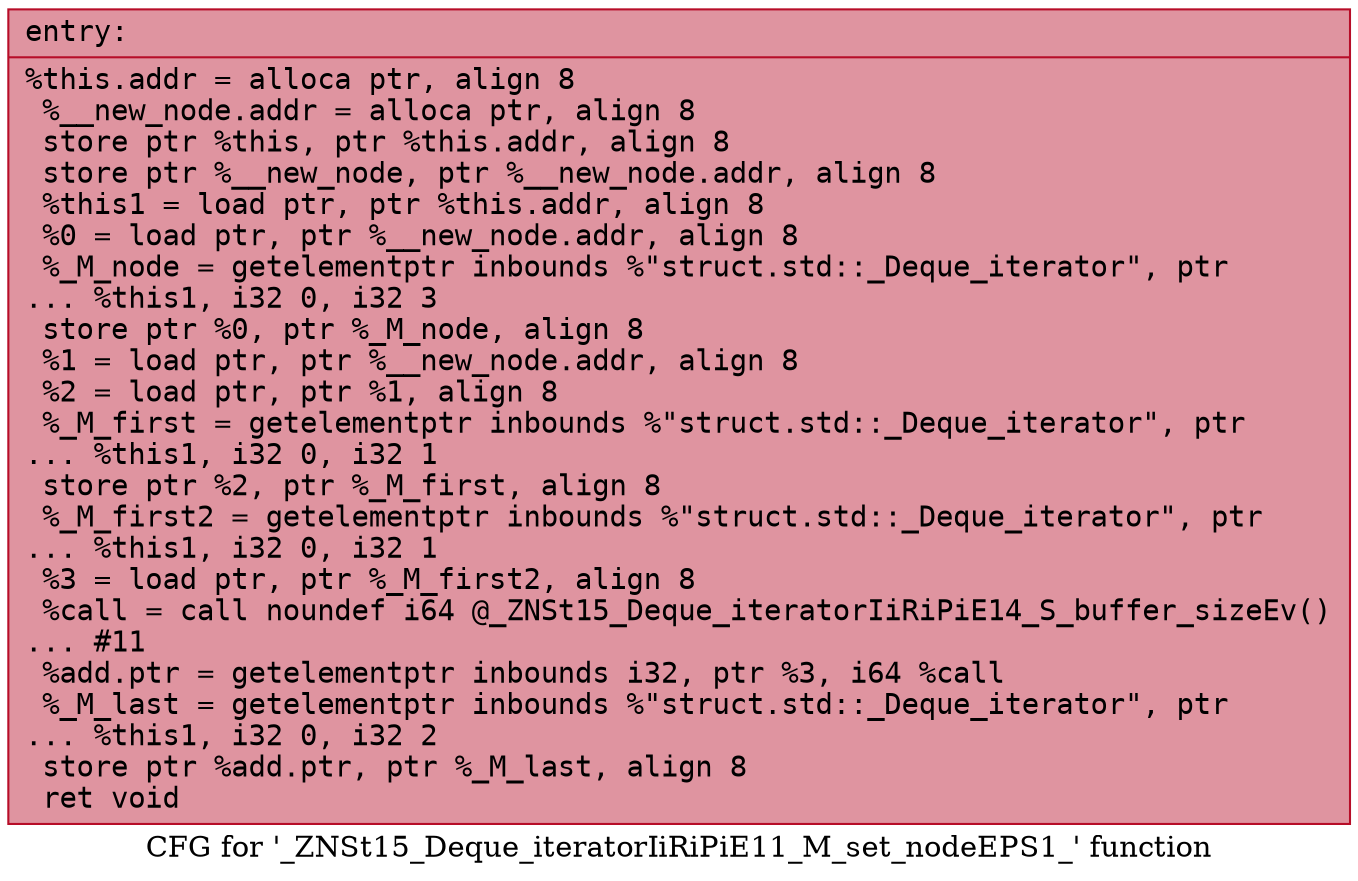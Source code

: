 digraph "CFG for '_ZNSt15_Deque_iteratorIiRiPiE11_M_set_nodeEPS1_' function" {
	label="CFG for '_ZNSt15_Deque_iteratorIiRiPiE11_M_set_nodeEPS1_' function";

	Node0x56461941dae0 [shape=record,color="#b70d28ff", style=filled, fillcolor="#b70d2870" fontname="Courier",label="{entry:\l|  %this.addr = alloca ptr, align 8\l  %__new_node.addr = alloca ptr, align 8\l  store ptr %this, ptr %this.addr, align 8\l  store ptr %__new_node, ptr %__new_node.addr, align 8\l  %this1 = load ptr, ptr %this.addr, align 8\l  %0 = load ptr, ptr %__new_node.addr, align 8\l  %_M_node = getelementptr inbounds %\"struct.std::_Deque_iterator\", ptr\l... %this1, i32 0, i32 3\l  store ptr %0, ptr %_M_node, align 8\l  %1 = load ptr, ptr %__new_node.addr, align 8\l  %2 = load ptr, ptr %1, align 8\l  %_M_first = getelementptr inbounds %\"struct.std::_Deque_iterator\", ptr\l... %this1, i32 0, i32 1\l  store ptr %2, ptr %_M_first, align 8\l  %_M_first2 = getelementptr inbounds %\"struct.std::_Deque_iterator\", ptr\l... %this1, i32 0, i32 1\l  %3 = load ptr, ptr %_M_first2, align 8\l  %call = call noundef i64 @_ZNSt15_Deque_iteratorIiRiPiE14_S_buffer_sizeEv()\l... #11\l  %add.ptr = getelementptr inbounds i32, ptr %3, i64 %call\l  %_M_last = getelementptr inbounds %\"struct.std::_Deque_iterator\", ptr\l... %this1, i32 0, i32 2\l  store ptr %add.ptr, ptr %_M_last, align 8\l  ret void\l}"];
}
